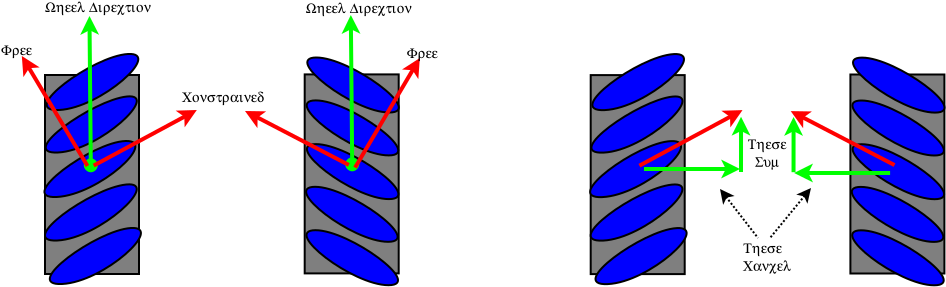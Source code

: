 <?xml version="1.0" encoding="UTF-8"?>
<dia:diagram xmlns:dia="http://www.lysator.liu.se/~alla/dia/">
  <dia:layer name="Background" visible="true" active="true">
    <dia:object type="Standard - Box" version="0" id="O0">
      <dia:attribute name="obj_pos">
        <dia:point val="1.15,3.05"/>
      </dia:attribute>
      <dia:attribute name="obj_bb">
        <dia:rectangle val="1.1,3;5.9,13.05"/>
      </dia:attribute>
      <dia:attribute name="elem_corner">
        <dia:point val="1.15,3.05"/>
      </dia:attribute>
      <dia:attribute name="elem_width">
        <dia:real val="4.7"/>
      </dia:attribute>
      <dia:attribute name="elem_height">
        <dia:real val="9.95"/>
      </dia:attribute>
      <dia:attribute name="border_width">
        <dia:real val="0.1"/>
      </dia:attribute>
      <dia:attribute name="inner_color">
        <dia:color val="#7f7f7f"/>
      </dia:attribute>
      <dia:attribute name="show_background">
        <dia:boolean val="true"/>
      </dia:attribute>
    </dia:object>
    <dia:object type="Standard - Beziergon" version="0" id="O1">
      <dia:attribute name="obj_pos">
        <dia:point val="5.3,2"/>
      </dia:attribute>
      <dia:attribute name="obj_bb">
        <dia:rectangle val="1.184,1.947;5.865,4.853"/>
      </dia:attribute>
      <dia:attribute name="bez_points">
        <dia:point val="5.3,2"/>
        <dia:point val="7.05,1.9"/>
        <dia:point val="3.95,4.7"/>
        <dia:point val="1.85,4.8"/>
        <dia:point val="-0.25,4.9"/>
        <dia:point val="3.55,2.1"/>
      </dia:attribute>
      <dia:attribute name="corner_types">
        <dia:enum val="163429984"/>
        <dia:enum val="0"/>
        <dia:enum val="0"/>
      </dia:attribute>
      <dia:attribute name="line_width">
        <dia:real val="0.1"/>
      </dia:attribute>
      <dia:attribute name="inner_color">
        <dia:color val="#0000ff"/>
      </dia:attribute>
      <dia:attribute name="show_background">
        <dia:boolean val="true"/>
      </dia:attribute>
    </dia:object>
    <dia:object type="Standard - Box" version="0" id="O2">
      <dia:attribute name="obj_pos">
        <dia:point val="14.135,3.02"/>
      </dia:attribute>
      <dia:attribute name="obj_bb">
        <dia:rectangle val="14.085,2.97;18.885,13.02"/>
      </dia:attribute>
      <dia:attribute name="elem_corner">
        <dia:point val="14.135,3.02"/>
      </dia:attribute>
      <dia:attribute name="elem_width">
        <dia:real val="4.7"/>
      </dia:attribute>
      <dia:attribute name="elem_height">
        <dia:real val="9.95"/>
      </dia:attribute>
      <dia:attribute name="border_width">
        <dia:real val="0.1"/>
      </dia:attribute>
      <dia:attribute name="inner_color">
        <dia:color val="#7f7f7f"/>
      </dia:attribute>
      <dia:attribute name="show_background">
        <dia:boolean val="true"/>
      </dia:attribute>
    </dia:object>
    <dia:object type="Standard - Beziergon" version="0" id="O3">
      <dia:attribute name="obj_pos">
        <dia:point val="14.685,4.32"/>
      </dia:attribute>
      <dia:attribute name="obj_bb">
        <dia:rectangle val="14.186,4.27;18.862,7.12"/>
      </dia:attribute>
      <dia:attribute name="bez_points">
        <dia:point val="14.685,4.32"/>
        <dia:point val="16.385,4.32"/>
        <dia:point val="20.135,7.07"/>
        <dia:point val="18.335,7.07"/>
        <dia:point val="16.535,7.07"/>
        <dia:point val="12.985,4.32"/>
      </dia:attribute>
      <dia:attribute name="corner_types">
        <dia:enum val="163429984"/>
        <dia:enum val="0"/>
        <dia:enum val="0"/>
      </dia:attribute>
      <dia:attribute name="line_width">
        <dia:real val="0.1"/>
      </dia:attribute>
      <dia:attribute name="inner_color">
        <dia:color val="#0000ff"/>
      </dia:attribute>
      <dia:attribute name="show_background">
        <dia:boolean val="true"/>
      </dia:attribute>
    </dia:object>
    <dia:object type="Standard - Beziergon" version="0" id="O4">
      <dia:attribute name="obj_pos">
        <dia:point val="14.694,6.505"/>
      </dia:attribute>
      <dia:attribute name="obj_bb">
        <dia:rectangle val="14.195,6.455;18.871,9.305"/>
      </dia:attribute>
      <dia:attribute name="bez_points">
        <dia:point val="14.694,6.505"/>
        <dia:point val="16.394,6.505"/>
        <dia:point val="20.144,9.255"/>
        <dia:point val="18.344,9.255"/>
        <dia:point val="16.544,9.255"/>
        <dia:point val="12.994,6.505"/>
      </dia:attribute>
      <dia:attribute name="corner_types">
        <dia:enum val="163429984"/>
        <dia:enum val="0"/>
        <dia:enum val="0"/>
      </dia:attribute>
      <dia:attribute name="line_width">
        <dia:real val="0.1"/>
      </dia:attribute>
      <dia:attribute name="inner_color">
        <dia:color val="#0000ff"/>
      </dia:attribute>
      <dia:attribute name="show_background">
        <dia:boolean val="true"/>
      </dia:attribute>
    </dia:object>
    <dia:object type="Standard - Beziergon" version="0" id="O5">
      <dia:attribute name="obj_pos">
        <dia:point val="14.654,8.64"/>
      </dia:attribute>
      <dia:attribute name="obj_bb">
        <dia:rectangle val="14.155,8.59;18.831,11.44"/>
      </dia:attribute>
      <dia:attribute name="bez_points">
        <dia:point val="14.654,8.64"/>
        <dia:point val="16.354,8.64"/>
        <dia:point val="20.104,11.39"/>
        <dia:point val="18.304,11.39"/>
        <dia:point val="16.504,11.39"/>
        <dia:point val="12.954,8.64"/>
      </dia:attribute>
      <dia:attribute name="corner_types">
        <dia:enum val="163429984"/>
        <dia:enum val="0"/>
        <dia:enum val="0"/>
      </dia:attribute>
      <dia:attribute name="line_width">
        <dia:real val="0.1"/>
      </dia:attribute>
      <dia:attribute name="inner_color">
        <dia:color val="#0000ff"/>
      </dia:attribute>
      <dia:attribute name="show_background">
        <dia:boolean val="true"/>
      </dia:attribute>
    </dia:object>
    <dia:object type="Standard - Beziergon" version="0" id="O6">
      <dia:attribute name="obj_pos">
        <dia:point val="14.714,2.175"/>
      </dia:attribute>
      <dia:attribute name="obj_bb">
        <dia:rectangle val="14.215,2.125;18.891,4.975"/>
      </dia:attribute>
      <dia:attribute name="bez_points">
        <dia:point val="14.714,2.175"/>
        <dia:point val="16.414,2.175"/>
        <dia:point val="20.164,4.925"/>
        <dia:point val="18.364,4.925"/>
        <dia:point val="16.564,4.925"/>
        <dia:point val="13.014,2.175"/>
      </dia:attribute>
      <dia:attribute name="corner_types">
        <dia:enum val="163429984"/>
        <dia:enum val="0"/>
        <dia:enum val="0"/>
      </dia:attribute>
      <dia:attribute name="line_width">
        <dia:real val="0.1"/>
      </dia:attribute>
      <dia:attribute name="inner_color">
        <dia:color val="#0000ff"/>
      </dia:attribute>
      <dia:attribute name="show_background">
        <dia:boolean val="true"/>
      </dia:attribute>
    </dia:object>
    <dia:object type="Standard - Beziergon" version="0" id="O7">
      <dia:attribute name="obj_pos">
        <dia:point val="14.674,10.81"/>
      </dia:attribute>
      <dia:attribute name="obj_bb">
        <dia:rectangle val="14.175,10.76;18.851,13.61"/>
      </dia:attribute>
      <dia:attribute name="bez_points">
        <dia:point val="14.674,10.81"/>
        <dia:point val="16.374,10.81"/>
        <dia:point val="20.124,13.56"/>
        <dia:point val="18.324,13.56"/>
        <dia:point val="16.524,13.56"/>
        <dia:point val="12.974,10.81"/>
      </dia:attribute>
      <dia:attribute name="corner_types">
        <dia:enum val="163429984"/>
        <dia:enum val="0"/>
        <dia:enum val="0"/>
      </dia:attribute>
      <dia:attribute name="line_width">
        <dia:real val="0.1"/>
      </dia:attribute>
      <dia:attribute name="inner_color">
        <dia:color val="#0000ff"/>
      </dia:attribute>
      <dia:attribute name="show_background">
        <dia:boolean val="true"/>
      </dia:attribute>
    </dia:object>
    <dia:object type="Standard - Beziergon" version="0" id="O8">
      <dia:attribute name="obj_pos">
        <dia:point val="5.246,4.125"/>
      </dia:attribute>
      <dia:attribute name="obj_bb">
        <dia:rectangle val="1.135,4.067;5.79,6.978"/>
      </dia:attribute>
      <dia:attribute name="bez_points">
        <dia:point val="5.246,4.125"/>
        <dia:point val="6.942,3.95"/>
        <dia:point val="3.896,6.825"/>
        <dia:point val="1.796,6.925"/>
        <dia:point val="-0.304,7.025"/>
        <dia:point val="3.55,4.3"/>
      </dia:attribute>
      <dia:attribute name="corner_types">
        <dia:enum val="163429984"/>
        <dia:enum val="0"/>
        <dia:enum val="0"/>
      </dia:attribute>
      <dia:attribute name="line_width">
        <dia:real val="0.1"/>
      </dia:attribute>
      <dia:attribute name="inner_color">
        <dia:color val="#0000ff"/>
      </dia:attribute>
      <dia:attribute name="show_background">
        <dia:boolean val="true"/>
      </dia:attribute>
    </dia:object>
    <dia:object type="Standard - Beziergon" version="0" id="O9">
      <dia:attribute name="obj_pos">
        <dia:point val="5.181,6.35"/>
      </dia:attribute>
      <dia:attribute name="obj_bb">
        <dia:rectangle val="1.072,6.299;5.72,9.203"/>
      </dia:attribute>
      <dia:attribute name="bez_points">
        <dia:point val="5.181,6.35"/>
        <dia:point val="6.862,6.3"/>
        <dia:point val="3.831,9.05"/>
        <dia:point val="1.731,9.15"/>
        <dia:point val="-0.369,9.25"/>
        <dia:point val="3.5,6.4"/>
      </dia:attribute>
      <dia:attribute name="corner_types">
        <dia:enum val="163429984"/>
        <dia:enum val="0"/>
        <dia:enum val="0"/>
      </dia:attribute>
      <dia:attribute name="line_width">
        <dia:real val="0.1"/>
      </dia:attribute>
      <dia:attribute name="inner_color">
        <dia:color val="#0000ff"/>
      </dia:attribute>
      <dia:attribute name="show_background">
        <dia:boolean val="true"/>
      </dia:attribute>
    </dia:object>
    <dia:object type="Standard - Beziergon" version="0" id="O10">
      <dia:attribute name="obj_pos">
        <dia:point val="5.216,8.525"/>
      </dia:attribute>
      <dia:attribute name="obj_bb">
        <dia:rectangle val="1.098,8.467;5.788,11.378"/>
      </dia:attribute>
      <dia:attribute name="bez_points">
        <dia:point val="5.216,8.525"/>
        <dia:point val="6.982,8.35"/>
        <dia:point val="3.866,11.225"/>
        <dia:point val="1.766,11.325"/>
        <dia:point val="-0.334,11.425"/>
        <dia:point val="3.45,8.7"/>
      </dia:attribute>
      <dia:attribute name="corner_types">
        <dia:enum val="163429984"/>
        <dia:enum val="0"/>
        <dia:enum val="0"/>
      </dia:attribute>
      <dia:attribute name="line_width">
        <dia:real val="0.1"/>
      </dia:attribute>
      <dia:attribute name="inner_color">
        <dia:color val="#0000ff"/>
      </dia:attribute>
      <dia:attribute name="show_background">
        <dia:boolean val="true"/>
      </dia:attribute>
    </dia:object>
    <dia:object type="Standard - Beziergon" version="0" id="O11">
      <dia:attribute name="obj_pos">
        <dia:point val="5.451,10.7"/>
      </dia:attribute>
      <dia:attribute name="obj_bb">
        <dia:rectangle val="1.34,10.647;5.997,13.553"/>
      </dia:attribute>
      <dia:attribute name="bez_points">
        <dia:point val="5.451,10.7"/>
        <dia:point val="7.152,10.6"/>
        <dia:point val="4.101,13.4"/>
        <dia:point val="2.001,13.5"/>
        <dia:point val="-0.099,13.6"/>
        <dia:point val="3.75,10.8"/>
      </dia:attribute>
      <dia:attribute name="corner_types">
        <dia:enum val="163429984"/>
        <dia:enum val="0"/>
        <dia:enum val="0"/>
      </dia:attribute>
      <dia:attribute name="line_width">
        <dia:real val="0.1"/>
      </dia:attribute>
      <dia:attribute name="inner_color">
        <dia:color val="#0000ff"/>
      </dia:attribute>
      <dia:attribute name="show_background">
        <dia:boolean val="true"/>
      </dia:attribute>
    </dia:object>
    <dia:object type="Standard - Line" version="0" id="O12">
      <dia:attribute name="obj_pos">
        <dia:point val="16.512,7.766"/>
      </dia:attribute>
      <dia:attribute name="obj_bb">
        <dia:rectangle val="15.974,-0.174;16.921,7.908"/>
      </dia:attribute>
      <dia:attribute name="conn_endpoints">
        <dia:point val="16.512,7.766"/>
        <dia:point val="16.441,0.05"/>
      </dia:attribute>
      <dia:attribute name="numcp">
        <dia:int val="1"/>
      </dia:attribute>
      <dia:attribute name="line_color">
        <dia:color val="#00ff00"/>
      </dia:attribute>
      <dia:attribute name="line_width">
        <dia:real val="0.2"/>
      </dia:attribute>
      <dia:attribute name="start_arrow">
        <dia:enum val="8"/>
      </dia:attribute>
      <dia:attribute name="start_arrow_length">
        <dia:real val="0.5"/>
      </dia:attribute>
      <dia:attribute name="start_arrow_width">
        <dia:real val="0.5"/>
      </dia:attribute>
      <dia:attribute name="end_arrow">
        <dia:enum val="22"/>
      </dia:attribute>
      <dia:attribute name="end_arrow_length">
        <dia:real val="0.5"/>
      </dia:attribute>
      <dia:attribute name="end_arrow_width">
        <dia:real val="0.5"/>
      </dia:attribute>
    </dia:object>
    <dia:object type="Standard - Line" version="0" id="O13">
      <dia:attribute name="obj_pos">
        <dia:point val="16.653,7.68"/>
      </dia:attribute>
      <dia:attribute name="obj_bb">
        <dia:rectangle val="16.516,2.007;20.029,7.817"/>
      </dia:attribute>
      <dia:attribute name="conn_endpoints">
        <dia:point val="16.653,7.68"/>
        <dia:point val="19.891,2.2"/>
      </dia:attribute>
      <dia:attribute name="numcp">
        <dia:int val="1"/>
      </dia:attribute>
      <dia:attribute name="line_color">
        <dia:color val="#ff0000"/>
      </dia:attribute>
      <dia:attribute name="line_width">
        <dia:real val="0.2"/>
      </dia:attribute>
      <dia:attribute name="end_arrow">
        <dia:enum val="22"/>
      </dia:attribute>
      <dia:attribute name="end_arrow_length">
        <dia:real val="0.5"/>
      </dia:attribute>
      <dia:attribute name="end_arrow_width">
        <dia:real val="0.5"/>
      </dia:attribute>
    </dia:object>
    <dia:object type="Standard - Line" version="0" id="O14">
      <dia:attribute name="obj_pos">
        <dia:point val="16.341,7.55"/>
      </dia:attribute>
      <dia:attribute name="obj_bb">
        <dia:rectangle val="10.952,4.71;16.476,7.685"/>
      </dia:attribute>
      <dia:attribute name="conn_endpoints">
        <dia:point val="16.341,7.55"/>
        <dia:point val="11.15,4.85"/>
      </dia:attribute>
      <dia:attribute name="numcp">
        <dia:int val="1"/>
      </dia:attribute>
      <dia:attribute name="line_color">
        <dia:color val="#ff0000"/>
      </dia:attribute>
      <dia:attribute name="line_width">
        <dia:real val="0.2"/>
      </dia:attribute>
      <dia:attribute name="end_arrow">
        <dia:enum val="22"/>
      </dia:attribute>
      <dia:attribute name="end_arrow_length">
        <dia:real val="0.5"/>
      </dia:attribute>
      <dia:attribute name="end_arrow_width">
        <dia:real val="0.5"/>
      </dia:attribute>
    </dia:object>
    <dia:object type="Standard - Line" version="0" id="O15">
      <dia:attribute name="obj_pos">
        <dia:point val="3.443,7.815"/>
      </dia:attribute>
      <dia:attribute name="obj_bb">
        <dia:rectangle val="2.906,-0.125;3.853,7.956"/>
      </dia:attribute>
      <dia:attribute name="conn_endpoints">
        <dia:point val="3.443,7.815"/>
        <dia:point val="3.373,0.099"/>
      </dia:attribute>
      <dia:attribute name="numcp">
        <dia:int val="1"/>
      </dia:attribute>
      <dia:attribute name="line_color">
        <dia:color val="#00ff00"/>
      </dia:attribute>
      <dia:attribute name="line_width">
        <dia:real val="0.2"/>
      </dia:attribute>
      <dia:attribute name="start_arrow">
        <dia:enum val="8"/>
      </dia:attribute>
      <dia:attribute name="start_arrow_length">
        <dia:real val="0.5"/>
      </dia:attribute>
      <dia:attribute name="start_arrow_width">
        <dia:real val="0.5"/>
      </dia:attribute>
      <dia:attribute name="end_arrow">
        <dia:enum val="22"/>
      </dia:attribute>
      <dia:attribute name="end_arrow_length">
        <dia:real val="0.5"/>
      </dia:attribute>
      <dia:attribute name="end_arrow_width">
        <dia:real val="0.5"/>
      </dia:attribute>
    </dia:object>
    <dia:object type="Standard - Line" version="0" id="O16">
      <dia:attribute name="obj_pos">
        <dia:point val="3.584,7.579"/>
      </dia:attribute>
      <dia:attribute name="obj_bb">
        <dia:rectangle val="3.449,4.661;8.938,7.714"/>
      </dia:attribute>
      <dia:attribute name="conn_endpoints">
        <dia:point val="3.584,7.579"/>
        <dia:point val="8.741,4.8"/>
      </dia:attribute>
      <dia:attribute name="numcp">
        <dia:int val="1"/>
      </dia:attribute>
      <dia:attribute name="line_color">
        <dia:color val="#ff0000"/>
      </dia:attribute>
      <dia:attribute name="line_width">
        <dia:real val="0.2"/>
      </dia:attribute>
      <dia:attribute name="end_arrow">
        <dia:enum val="22"/>
      </dia:attribute>
      <dia:attribute name="end_arrow_length">
        <dia:real val="0.5"/>
      </dia:attribute>
      <dia:attribute name="end_arrow_width">
        <dia:real val="0.5"/>
      </dia:attribute>
    </dia:object>
    <dia:object type="Standard - Line" version="0" id="O17">
      <dia:attribute name="obj_pos">
        <dia:point val="3.273,7.599"/>
      </dia:attribute>
      <dia:attribute name="obj_bb">
        <dia:rectangle val="-0.147,1.908;3.41,7.736"/>
      </dia:attribute>
      <dia:attribute name="conn_endpoints">
        <dia:point val="3.273,7.599"/>
        <dia:point val="-0.009,2.1"/>
      </dia:attribute>
      <dia:attribute name="numcp">
        <dia:int val="1"/>
      </dia:attribute>
      <dia:attribute name="line_color">
        <dia:color val="#ff0000"/>
      </dia:attribute>
      <dia:attribute name="line_width">
        <dia:real val="0.2"/>
      </dia:attribute>
      <dia:attribute name="end_arrow">
        <dia:enum val="22"/>
      </dia:attribute>
      <dia:attribute name="end_arrow_length">
        <dia:real val="0.5"/>
      </dia:attribute>
      <dia:attribute name="end_arrow_width">
        <dia:real val="0.5"/>
      </dia:attribute>
    </dia:object>
    <dia:object type="Standard - Text" version="1" id="O18">
      <dia:attribute name="obj_pos">
        <dia:point val="1.15,-0.1"/>
      </dia:attribute>
      <dia:attribute name="obj_bb">
        <dia:rectangle val="1.15,-0.755;6.772,0.065"/>
      </dia:attribute>
      <dia:attribute name="text">
        <dia:composite type="text">
          <dia:attribute name="string">
            <dia:string>#Wheel Direction#</dia:string>
          </dia:attribute>
          <dia:attribute name="font">
            <dia:font family="Symbol" style="0" name="Courier"/>
          </dia:attribute>
          <dia:attribute name="height">
            <dia:real val="0.882"/>
          </dia:attribute>
          <dia:attribute name="pos">
            <dia:point val="1.15,-0.1"/>
          </dia:attribute>
          <dia:attribute name="color">
            <dia:color val="#000000"/>
          </dia:attribute>
          <dia:attribute name="alignment">
            <dia:enum val="0"/>
          </dia:attribute>
        </dia:composite>
      </dia:attribute>
      <dia:attribute name="valign">
        <dia:enum val="3"/>
      </dia:attribute>
    </dia:object>
    <dia:object type="Standard - Text" version="1" id="O19">
      <dia:attribute name="obj_pos">
        <dia:point val="14.185,-0.045"/>
      </dia:attribute>
      <dia:attribute name="obj_bb">
        <dia:rectangle val="14.185,-0.7;19.808,0.12"/>
      </dia:attribute>
      <dia:attribute name="text">
        <dia:composite type="text">
          <dia:attribute name="string">
            <dia:string>#Wheel Direction#</dia:string>
          </dia:attribute>
          <dia:attribute name="font">
            <dia:font family="Symbol" style="0" name="Courier"/>
          </dia:attribute>
          <dia:attribute name="height">
            <dia:real val="0.882"/>
          </dia:attribute>
          <dia:attribute name="pos">
            <dia:point val="14.185,-0.045"/>
          </dia:attribute>
          <dia:attribute name="color">
            <dia:color val="#000000"/>
          </dia:attribute>
          <dia:attribute name="alignment">
            <dia:enum val="0"/>
          </dia:attribute>
        </dia:composite>
      </dia:attribute>
      <dia:attribute name="valign">
        <dia:enum val="3"/>
      </dia:attribute>
    </dia:object>
    <dia:object type="Standard - Text" version="1" id="O20">
      <dia:attribute name="obj_pos">
        <dia:point val="-1.05,2.05"/>
      </dia:attribute>
      <dia:attribute name="obj_bb">
        <dia:rectangle val="-1.05,1.395;0.448,2.215"/>
      </dia:attribute>
      <dia:attribute name="text">
        <dia:composite type="text">
          <dia:attribute name="string">
            <dia:string>#Free#</dia:string>
          </dia:attribute>
          <dia:attribute name="font">
            <dia:font family="Symbol" style="0" name="Courier"/>
          </dia:attribute>
          <dia:attribute name="height">
            <dia:real val="0.882"/>
          </dia:attribute>
          <dia:attribute name="pos">
            <dia:point val="-1.05,2.05"/>
          </dia:attribute>
          <dia:attribute name="color">
            <dia:color val="#000000"/>
          </dia:attribute>
          <dia:attribute name="alignment">
            <dia:enum val="0"/>
          </dia:attribute>
        </dia:composite>
      </dia:attribute>
      <dia:attribute name="valign">
        <dia:enum val="3"/>
      </dia:attribute>
    </dia:object>
    <dia:object type="Standard - Text" version="1" id="O21">
      <dia:attribute name="obj_pos">
        <dia:point val="19.235,2.205"/>
      </dia:attribute>
      <dia:attribute name="obj_bb">
        <dia:rectangle val="19.235,1.55;20.733,2.37"/>
      </dia:attribute>
      <dia:attribute name="text">
        <dia:composite type="text">
          <dia:attribute name="string">
            <dia:string>#Free#</dia:string>
          </dia:attribute>
          <dia:attribute name="font">
            <dia:font family="Symbol" style="0" name="Courier"/>
          </dia:attribute>
          <dia:attribute name="height">
            <dia:real val="0.882"/>
          </dia:attribute>
          <dia:attribute name="pos">
            <dia:point val="19.235,2.205"/>
          </dia:attribute>
          <dia:attribute name="color">
            <dia:color val="#000000"/>
          </dia:attribute>
          <dia:attribute name="alignment">
            <dia:enum val="0"/>
          </dia:attribute>
        </dia:composite>
      </dia:attribute>
      <dia:attribute name="valign">
        <dia:enum val="3"/>
      </dia:attribute>
    </dia:object>
    <dia:object type="Standard - Text" version="1" id="O22">
      <dia:attribute name="obj_pos">
        <dia:point val="8,4.4"/>
      </dia:attribute>
      <dia:attribute name="obj_bb">
        <dia:rectangle val="8,3.745;12.265,4.565"/>
      </dia:attribute>
      <dia:attribute name="text">
        <dia:composite type="text">
          <dia:attribute name="string">
            <dia:string>#Constrained#</dia:string>
          </dia:attribute>
          <dia:attribute name="font">
            <dia:font family="Symbol" style="0" name="Courier"/>
          </dia:attribute>
          <dia:attribute name="height">
            <dia:real val="0.882"/>
          </dia:attribute>
          <dia:attribute name="pos">
            <dia:point val="8,4.4"/>
          </dia:attribute>
          <dia:attribute name="color">
            <dia:color val="#000000"/>
          </dia:attribute>
          <dia:attribute name="alignment">
            <dia:enum val="0"/>
          </dia:attribute>
        </dia:composite>
      </dia:attribute>
      <dia:attribute name="valign">
        <dia:enum val="3"/>
      </dia:attribute>
    </dia:object>
    <dia:object type="Standard - Box" version="0" id="O23">
      <dia:attribute name="obj_pos">
        <dia:point val="28.435,3.055"/>
      </dia:attribute>
      <dia:attribute name="obj_bb">
        <dia:rectangle val="28.385,3.005;33.185,13.055"/>
      </dia:attribute>
      <dia:attribute name="elem_corner">
        <dia:point val="28.435,3.055"/>
      </dia:attribute>
      <dia:attribute name="elem_width">
        <dia:real val="4.7"/>
      </dia:attribute>
      <dia:attribute name="elem_height">
        <dia:real val="9.95"/>
      </dia:attribute>
      <dia:attribute name="border_width">
        <dia:real val="0.1"/>
      </dia:attribute>
      <dia:attribute name="inner_color">
        <dia:color val="#7f7f7f"/>
      </dia:attribute>
      <dia:attribute name="show_background">
        <dia:boolean val="true"/>
      </dia:attribute>
    </dia:object>
    <dia:object type="Standard - Beziergon" version="0" id="O24">
      <dia:attribute name="obj_pos">
        <dia:point val="32.585,2.005"/>
      </dia:attribute>
      <dia:attribute name="obj_bb">
        <dia:rectangle val="28.469,1.952;33.15,4.858"/>
      </dia:attribute>
      <dia:attribute name="bez_points">
        <dia:point val="32.585,2.005"/>
        <dia:point val="34.335,1.905"/>
        <dia:point val="31.235,4.705"/>
        <dia:point val="29.135,4.805"/>
        <dia:point val="27.035,4.905"/>
        <dia:point val="30.835,2.105"/>
      </dia:attribute>
      <dia:attribute name="corner_types">
        <dia:enum val="163429984"/>
        <dia:enum val="0"/>
        <dia:enum val="0"/>
      </dia:attribute>
      <dia:attribute name="line_width">
        <dia:real val="0.1"/>
      </dia:attribute>
      <dia:attribute name="inner_color">
        <dia:color val="#0000ff"/>
      </dia:attribute>
      <dia:attribute name="show_background">
        <dia:boolean val="true"/>
      </dia:attribute>
    </dia:object>
    <dia:object type="Standard - Box" version="0" id="O25">
      <dia:attribute name="obj_pos">
        <dia:point val="41.42,3.025"/>
      </dia:attribute>
      <dia:attribute name="obj_bb">
        <dia:rectangle val="41.37,2.975;46.17,13.025"/>
      </dia:attribute>
      <dia:attribute name="elem_corner">
        <dia:point val="41.42,3.025"/>
      </dia:attribute>
      <dia:attribute name="elem_width">
        <dia:real val="4.7"/>
      </dia:attribute>
      <dia:attribute name="elem_height">
        <dia:real val="9.95"/>
      </dia:attribute>
      <dia:attribute name="border_width">
        <dia:real val="0.1"/>
      </dia:attribute>
      <dia:attribute name="inner_color">
        <dia:color val="#7f7f7f"/>
      </dia:attribute>
      <dia:attribute name="show_background">
        <dia:boolean val="true"/>
      </dia:attribute>
    </dia:object>
    <dia:object type="Standard - Beziergon" version="0" id="O26">
      <dia:attribute name="obj_pos">
        <dia:point val="41.97,4.325"/>
      </dia:attribute>
      <dia:attribute name="obj_bb">
        <dia:rectangle val="41.471,4.275;46.147,7.125"/>
      </dia:attribute>
      <dia:attribute name="bez_points">
        <dia:point val="41.97,4.325"/>
        <dia:point val="43.67,4.325"/>
        <dia:point val="47.42,7.075"/>
        <dia:point val="45.62,7.075"/>
        <dia:point val="43.82,7.075"/>
        <dia:point val="40.27,4.325"/>
      </dia:attribute>
      <dia:attribute name="corner_types">
        <dia:enum val="163429984"/>
        <dia:enum val="0"/>
        <dia:enum val="0"/>
      </dia:attribute>
      <dia:attribute name="line_width">
        <dia:real val="0.1"/>
      </dia:attribute>
      <dia:attribute name="inner_color">
        <dia:color val="#0000ff"/>
      </dia:attribute>
      <dia:attribute name="show_background">
        <dia:boolean val="true"/>
      </dia:attribute>
    </dia:object>
    <dia:object type="Standard - Beziergon" version="0" id="O27">
      <dia:attribute name="obj_pos">
        <dia:point val="41.979,6.51"/>
      </dia:attribute>
      <dia:attribute name="obj_bb">
        <dia:rectangle val="41.48,6.46;46.156,9.31"/>
      </dia:attribute>
      <dia:attribute name="bez_points">
        <dia:point val="41.979,6.51"/>
        <dia:point val="43.679,6.51"/>
        <dia:point val="47.429,9.26"/>
        <dia:point val="45.629,9.26"/>
        <dia:point val="43.829,9.26"/>
        <dia:point val="40.279,6.51"/>
      </dia:attribute>
      <dia:attribute name="corner_types">
        <dia:enum val="163429984"/>
        <dia:enum val="0"/>
        <dia:enum val="0"/>
      </dia:attribute>
      <dia:attribute name="line_width">
        <dia:real val="0.1"/>
      </dia:attribute>
      <dia:attribute name="inner_color">
        <dia:color val="#0000ff"/>
      </dia:attribute>
      <dia:attribute name="show_background">
        <dia:boolean val="true"/>
      </dia:attribute>
    </dia:object>
    <dia:object type="Standard - Beziergon" version="0" id="O28">
      <dia:attribute name="obj_pos">
        <dia:point val="41.939,8.645"/>
      </dia:attribute>
      <dia:attribute name="obj_bb">
        <dia:rectangle val="41.44,8.595;46.116,11.445"/>
      </dia:attribute>
      <dia:attribute name="bez_points">
        <dia:point val="41.939,8.645"/>
        <dia:point val="43.639,8.645"/>
        <dia:point val="47.389,11.395"/>
        <dia:point val="45.589,11.395"/>
        <dia:point val="43.789,11.395"/>
        <dia:point val="40.239,8.645"/>
      </dia:attribute>
      <dia:attribute name="corner_types">
        <dia:enum val="163429984"/>
        <dia:enum val="0"/>
        <dia:enum val="0"/>
      </dia:attribute>
      <dia:attribute name="line_width">
        <dia:real val="0.1"/>
      </dia:attribute>
      <dia:attribute name="inner_color">
        <dia:color val="#0000ff"/>
      </dia:attribute>
      <dia:attribute name="show_background">
        <dia:boolean val="true"/>
      </dia:attribute>
    </dia:object>
    <dia:object type="Standard - Beziergon" version="0" id="O29">
      <dia:attribute name="obj_pos">
        <dia:point val="41.999,2.18"/>
      </dia:attribute>
      <dia:attribute name="obj_bb">
        <dia:rectangle val="41.5,2.13;46.176,4.98"/>
      </dia:attribute>
      <dia:attribute name="bez_points">
        <dia:point val="41.999,2.18"/>
        <dia:point val="43.699,2.18"/>
        <dia:point val="47.449,4.93"/>
        <dia:point val="45.649,4.93"/>
        <dia:point val="43.849,4.93"/>
        <dia:point val="40.299,2.18"/>
      </dia:attribute>
      <dia:attribute name="corner_types">
        <dia:enum val="163429984"/>
        <dia:enum val="0"/>
        <dia:enum val="0"/>
      </dia:attribute>
      <dia:attribute name="line_width">
        <dia:real val="0.1"/>
      </dia:attribute>
      <dia:attribute name="inner_color">
        <dia:color val="#0000ff"/>
      </dia:attribute>
      <dia:attribute name="show_background">
        <dia:boolean val="true"/>
      </dia:attribute>
    </dia:object>
    <dia:object type="Standard - Beziergon" version="0" id="O30">
      <dia:attribute name="obj_pos">
        <dia:point val="41.959,10.815"/>
      </dia:attribute>
      <dia:attribute name="obj_bb">
        <dia:rectangle val="41.46,10.765;46.136,13.615"/>
      </dia:attribute>
      <dia:attribute name="bez_points">
        <dia:point val="41.959,10.815"/>
        <dia:point val="43.659,10.815"/>
        <dia:point val="47.409,13.565"/>
        <dia:point val="45.609,13.565"/>
        <dia:point val="43.809,13.565"/>
        <dia:point val="40.259,10.815"/>
      </dia:attribute>
      <dia:attribute name="corner_types">
        <dia:enum val="163429984"/>
        <dia:enum val="0"/>
        <dia:enum val="0"/>
      </dia:attribute>
      <dia:attribute name="line_width">
        <dia:real val="0.1"/>
      </dia:attribute>
      <dia:attribute name="inner_color">
        <dia:color val="#0000ff"/>
      </dia:attribute>
      <dia:attribute name="show_background">
        <dia:boolean val="true"/>
      </dia:attribute>
    </dia:object>
    <dia:object type="Standard - Beziergon" version="0" id="O31">
      <dia:attribute name="obj_pos">
        <dia:point val="32.531,4.13"/>
      </dia:attribute>
      <dia:attribute name="obj_bb">
        <dia:rectangle val="28.42,4.072;33.075,6.983"/>
      </dia:attribute>
      <dia:attribute name="bez_points">
        <dia:point val="32.531,4.13"/>
        <dia:point val="34.227,3.955"/>
        <dia:point val="31.181,6.83"/>
        <dia:point val="29.081,6.93"/>
        <dia:point val="26.981,7.03"/>
        <dia:point val="30.835,4.305"/>
      </dia:attribute>
      <dia:attribute name="corner_types">
        <dia:enum val="163429984"/>
        <dia:enum val="0"/>
        <dia:enum val="0"/>
      </dia:attribute>
      <dia:attribute name="line_width">
        <dia:real val="0.1"/>
      </dia:attribute>
      <dia:attribute name="inner_color">
        <dia:color val="#0000ff"/>
      </dia:attribute>
      <dia:attribute name="show_background">
        <dia:boolean val="true"/>
      </dia:attribute>
    </dia:object>
    <dia:object type="Standard - Beziergon" version="0" id="O32">
      <dia:attribute name="obj_pos">
        <dia:point val="32.466,6.355"/>
      </dia:attribute>
      <dia:attribute name="obj_bb">
        <dia:rectangle val="28.357,6.304;33.005,9.208"/>
      </dia:attribute>
      <dia:attribute name="bez_points">
        <dia:point val="32.466,6.355"/>
        <dia:point val="34.147,6.305"/>
        <dia:point val="31.116,9.055"/>
        <dia:point val="29.016,9.155"/>
        <dia:point val="26.916,9.255"/>
        <dia:point val="30.785,6.405"/>
      </dia:attribute>
      <dia:attribute name="corner_types">
        <dia:enum val="163429984"/>
        <dia:enum val="0"/>
        <dia:enum val="0"/>
      </dia:attribute>
      <dia:attribute name="line_width">
        <dia:real val="0.1"/>
      </dia:attribute>
      <dia:attribute name="inner_color">
        <dia:color val="#0000ff"/>
      </dia:attribute>
      <dia:attribute name="show_background">
        <dia:boolean val="true"/>
      </dia:attribute>
    </dia:object>
    <dia:object type="Standard - Beziergon" version="0" id="O33">
      <dia:attribute name="obj_pos">
        <dia:point val="32.501,8.53"/>
      </dia:attribute>
      <dia:attribute name="obj_bb">
        <dia:rectangle val="28.383,8.472;33.073,11.383"/>
      </dia:attribute>
      <dia:attribute name="bez_points">
        <dia:point val="32.501,8.53"/>
        <dia:point val="34.267,8.355"/>
        <dia:point val="31.151,11.23"/>
        <dia:point val="29.051,11.33"/>
        <dia:point val="26.951,11.43"/>
        <dia:point val="30.735,8.705"/>
      </dia:attribute>
      <dia:attribute name="corner_types">
        <dia:enum val="163429984"/>
        <dia:enum val="0"/>
        <dia:enum val="0"/>
      </dia:attribute>
      <dia:attribute name="line_width">
        <dia:real val="0.1"/>
      </dia:attribute>
      <dia:attribute name="inner_color">
        <dia:color val="#0000ff"/>
      </dia:attribute>
      <dia:attribute name="show_background">
        <dia:boolean val="true"/>
      </dia:attribute>
    </dia:object>
    <dia:object type="Standard - Beziergon" version="0" id="O34">
      <dia:attribute name="obj_pos">
        <dia:point val="32.736,10.705"/>
      </dia:attribute>
      <dia:attribute name="obj_bb">
        <dia:rectangle val="28.625,10.652;33.282,13.558"/>
      </dia:attribute>
      <dia:attribute name="bez_points">
        <dia:point val="32.736,10.705"/>
        <dia:point val="34.437,10.605"/>
        <dia:point val="31.386,13.405"/>
        <dia:point val="29.286,13.505"/>
        <dia:point val="27.186,13.605"/>
        <dia:point val="31.035,10.805"/>
      </dia:attribute>
      <dia:attribute name="corner_types">
        <dia:enum val="163429984"/>
        <dia:enum val="0"/>
        <dia:enum val="0"/>
      </dia:attribute>
      <dia:attribute name="line_width">
        <dia:real val="0.1"/>
      </dia:attribute>
      <dia:attribute name="inner_color">
        <dia:color val="#0000ff"/>
      </dia:attribute>
      <dia:attribute name="show_background">
        <dia:boolean val="true"/>
      </dia:attribute>
    </dia:object>
    <dia:object type="Standard - Line" version="0" id="O35">
      <dia:attribute name="obj_pos">
        <dia:point val="43.626,7.555"/>
      </dia:attribute>
      <dia:attribute name="obj_bb">
        <dia:rectangle val="38.237,4.715;43.761,7.69"/>
      </dia:attribute>
      <dia:attribute name="conn_endpoints">
        <dia:point val="43.626,7.555"/>
        <dia:point val="38.435,4.855"/>
      </dia:attribute>
      <dia:attribute name="numcp">
        <dia:int val="1"/>
      </dia:attribute>
      <dia:attribute name="line_color">
        <dia:color val="#ff0000"/>
      </dia:attribute>
      <dia:attribute name="line_width">
        <dia:real val="0.2"/>
      </dia:attribute>
      <dia:attribute name="end_arrow">
        <dia:enum val="22"/>
      </dia:attribute>
      <dia:attribute name="end_arrow_length">
        <dia:real val="0.5"/>
      </dia:attribute>
      <dia:attribute name="end_arrow_width">
        <dia:real val="0.5"/>
      </dia:attribute>
    </dia:object>
    <dia:object type="Standard - Line" version="0" id="O36">
      <dia:attribute name="obj_pos">
        <dia:point val="30.869,7.584"/>
      </dia:attribute>
      <dia:attribute name="obj_bb">
        <dia:rectangle val="30.734,4.666;36.223,7.719"/>
      </dia:attribute>
      <dia:attribute name="conn_endpoints">
        <dia:point val="30.869,7.584"/>
        <dia:point val="36.026,4.805"/>
      </dia:attribute>
      <dia:attribute name="numcp">
        <dia:int val="1"/>
      </dia:attribute>
      <dia:attribute name="line_color">
        <dia:color val="#ff0000"/>
      </dia:attribute>
      <dia:attribute name="line_width">
        <dia:real val="0.2"/>
      </dia:attribute>
      <dia:attribute name="end_arrow">
        <dia:enum val="22"/>
      </dia:attribute>
      <dia:attribute name="end_arrow_length">
        <dia:real val="0.5"/>
      </dia:attribute>
      <dia:attribute name="end_arrow_width">
        <dia:real val="0.5"/>
      </dia:attribute>
    </dia:object>
    <dia:object type="Standard - Line" version="0" id="O37">
      <dia:attribute name="obj_pos">
        <dia:point val="31.1,7.75"/>
      </dia:attribute>
      <dia:attribute name="obj_bb">
        <dia:rectangle val="31,7.276;36.124,8.224"/>
      </dia:attribute>
      <dia:attribute name="conn_endpoints">
        <dia:point val="31.1,7.75"/>
        <dia:point val="35.9,7.75"/>
      </dia:attribute>
      <dia:attribute name="numcp">
        <dia:int val="1"/>
      </dia:attribute>
      <dia:attribute name="line_color">
        <dia:color val="#00ff00"/>
      </dia:attribute>
      <dia:attribute name="line_width">
        <dia:real val="0.2"/>
      </dia:attribute>
      <dia:attribute name="end_arrow">
        <dia:enum val="22"/>
      </dia:attribute>
      <dia:attribute name="end_arrow_length">
        <dia:real val="0.5"/>
      </dia:attribute>
      <dia:attribute name="end_arrow_width">
        <dia:real val="0.5"/>
      </dia:attribute>
    </dia:object>
    <dia:object type="Standard - Line" version="0" id="O38">
      <dia:attribute name="obj_pos">
        <dia:point val="35.95,7.9"/>
      </dia:attribute>
      <dia:attribute name="obj_bb">
        <dia:rectangle val="35.478,4.916;36.425,8.0"/>
      </dia:attribute>
      <dia:attribute name="conn_endpoints">
        <dia:point val="35.95,7.9"/>
        <dia:point val="35.952,5.139"/>
      </dia:attribute>
      <dia:attribute name="numcp">
        <dia:int val="1"/>
      </dia:attribute>
      <dia:attribute name="line_color">
        <dia:color val="#00ff00"/>
      </dia:attribute>
      <dia:attribute name="line_width">
        <dia:real val="0.2"/>
      </dia:attribute>
      <dia:attribute name="end_arrow">
        <dia:enum val="22"/>
      </dia:attribute>
      <dia:attribute name="end_arrow_length">
        <dia:real val="0.5"/>
      </dia:attribute>
      <dia:attribute name="end_arrow_width">
        <dia:real val="0.5"/>
      </dia:attribute>
    </dia:object>
    <dia:object type="Standard - Line" version="0" id="O39">
      <dia:attribute name="obj_pos">
        <dia:point val="38.577,7.909"/>
      </dia:attribute>
      <dia:attribute name="obj_bb">
        <dia:rectangle val="38.105,4.925;39.052,8.009"/>
      </dia:attribute>
      <dia:attribute name="conn_endpoints">
        <dia:point val="38.577,7.909"/>
        <dia:point val="38.579,5.149"/>
      </dia:attribute>
      <dia:attribute name="numcp">
        <dia:int val="1"/>
      </dia:attribute>
      <dia:attribute name="line_color">
        <dia:color val="#00ff00"/>
      </dia:attribute>
      <dia:attribute name="line_width">
        <dia:real val="0.2"/>
      </dia:attribute>
      <dia:attribute name="end_arrow">
        <dia:enum val="22"/>
      </dia:attribute>
      <dia:attribute name="end_arrow_length">
        <dia:real val="0.5"/>
      </dia:attribute>
      <dia:attribute name="end_arrow_width">
        <dia:real val="0.5"/>
      </dia:attribute>
    </dia:object>
    <dia:object type="Standard - Line" version="0" id="O40">
      <dia:attribute name="obj_pos">
        <dia:point val="38.605,7.949"/>
      </dia:attribute>
      <dia:attribute name="obj_bb">
        <dia:rectangle val="38.505,7.475;43.505,8.422"/>
      </dia:attribute>
      <dia:attribute name="conn_endpoints">
        <dia:point val="38.605,7.949"/>
        <dia:point val="43.405,7.949"/>
      </dia:attribute>
      <dia:attribute name="numcp">
        <dia:int val="1"/>
      </dia:attribute>
      <dia:attribute name="line_color">
        <dia:color val="#00ff00"/>
      </dia:attribute>
      <dia:attribute name="line_width">
        <dia:real val="0.2"/>
      </dia:attribute>
      <dia:attribute name="start_arrow">
        <dia:enum val="22"/>
      </dia:attribute>
      <dia:attribute name="start_arrow_length">
        <dia:real val="0.5"/>
      </dia:attribute>
      <dia:attribute name="start_arrow_width">
        <dia:real val="0.5"/>
      </dia:attribute>
    </dia:object>
    <dia:object type="Standard - Text" version="1" id="O41">
      <dia:attribute name="obj_pos">
        <dia:point val="37.25,6.75"/>
      </dia:attribute>
      <dia:attribute name="obj_bb">
        <dia:rectangle val="36.193,6.095;38.307,7.797"/>
      </dia:attribute>
      <dia:attribute name="text">
        <dia:composite type="text">
          <dia:attribute name="string">
            <dia:string>#These
Sum#</dia:string>
          </dia:attribute>
          <dia:attribute name="font">
            <dia:font family="Symbol" style="0" name="Courier"/>
          </dia:attribute>
          <dia:attribute name="height">
            <dia:real val="0.882"/>
          </dia:attribute>
          <dia:attribute name="pos">
            <dia:point val="37.25,6.75"/>
          </dia:attribute>
          <dia:attribute name="color">
            <dia:color val="#000000"/>
          </dia:attribute>
          <dia:attribute name="alignment">
            <dia:enum val="1"/>
          </dia:attribute>
        </dia:composite>
      </dia:attribute>
      <dia:attribute name="valign">
        <dia:enum val="3"/>
      </dia:attribute>
    </dia:object>
    <dia:object type="Standard - Line" version="0" id="O42">
      <dia:attribute name="obj_pos">
        <dia:point val="34.9,8.75"/>
      </dia:attribute>
      <dia:attribute name="obj_bb">
        <dia:rectangle val="34.83,8.68;36.87,11.27"/>
      </dia:attribute>
      <dia:attribute name="conn_endpoints">
        <dia:point val="34.9,8.75"/>
        <dia:point val="36.8,11.2"/>
      </dia:attribute>
      <dia:attribute name="numcp">
        <dia:int val="1"/>
      </dia:attribute>
      <dia:attribute name="line_style">
        <dia:enum val="4"/>
      </dia:attribute>
      <dia:attribute name="start_arrow">
        <dia:enum val="22"/>
      </dia:attribute>
      <dia:attribute name="start_arrow_length">
        <dia:real val="0.5"/>
      </dia:attribute>
      <dia:attribute name="start_arrow_width">
        <dia:real val="0.5"/>
      </dia:attribute>
    </dia:object>
    <dia:object type="Standard - Line" version="0" id="O43">
      <dia:attribute name="obj_pos">
        <dia:point val="39.45,8.7"/>
      </dia:attribute>
      <dia:attribute name="obj_bb">
        <dia:rectangle val="37.33,8.63;39.52,11.27"/>
      </dia:attribute>
      <dia:attribute name="conn_endpoints">
        <dia:point val="39.45,8.7"/>
        <dia:point val="37.4,11.2"/>
      </dia:attribute>
      <dia:attribute name="numcp">
        <dia:int val="1"/>
      </dia:attribute>
      <dia:attribute name="line_style">
        <dia:enum val="4"/>
      </dia:attribute>
      <dia:attribute name="start_arrow">
        <dia:enum val="22"/>
      </dia:attribute>
      <dia:attribute name="start_arrow_length">
        <dia:real val="0.5"/>
      </dia:attribute>
      <dia:attribute name="start_arrow_width">
        <dia:real val="0.5"/>
      </dia:attribute>
    </dia:object>
    <dia:object type="Standard - Text" version="1" id="O44">
      <dia:attribute name="obj_pos">
        <dia:point val="36.05,11.95"/>
      </dia:attribute>
      <dia:attribute name="obj_bb">
        <dia:rectangle val="36.029,11.274;38.44,13.038"/>
      </dia:attribute>
      <dia:attribute name="text">
        <dia:composite type="text">
          <dia:attribute name="string">
            <dia:string>#These
Cancel#</dia:string>
          </dia:attribute>
          <dia:attribute name="font">
            <dia:font family="Symbol" style="0" name="Courier"/>
          </dia:attribute>
          <dia:attribute name="height">
            <dia:real val="0.882"/>
          </dia:attribute>
          <dia:attribute name="pos">
            <dia:point val="36.05,11.95"/>
          </dia:attribute>
          <dia:attribute name="color">
            <dia:color val="#000000"/>
          </dia:attribute>
          <dia:attribute name="alignment">
            <dia:enum val="0"/>
          </dia:attribute>
        </dia:composite>
      </dia:attribute>
      <dia:attribute name="valign">
        <dia:enum val="3"/>
      </dia:attribute>
    </dia:object>
  </dia:layer>
</dia:diagram>

